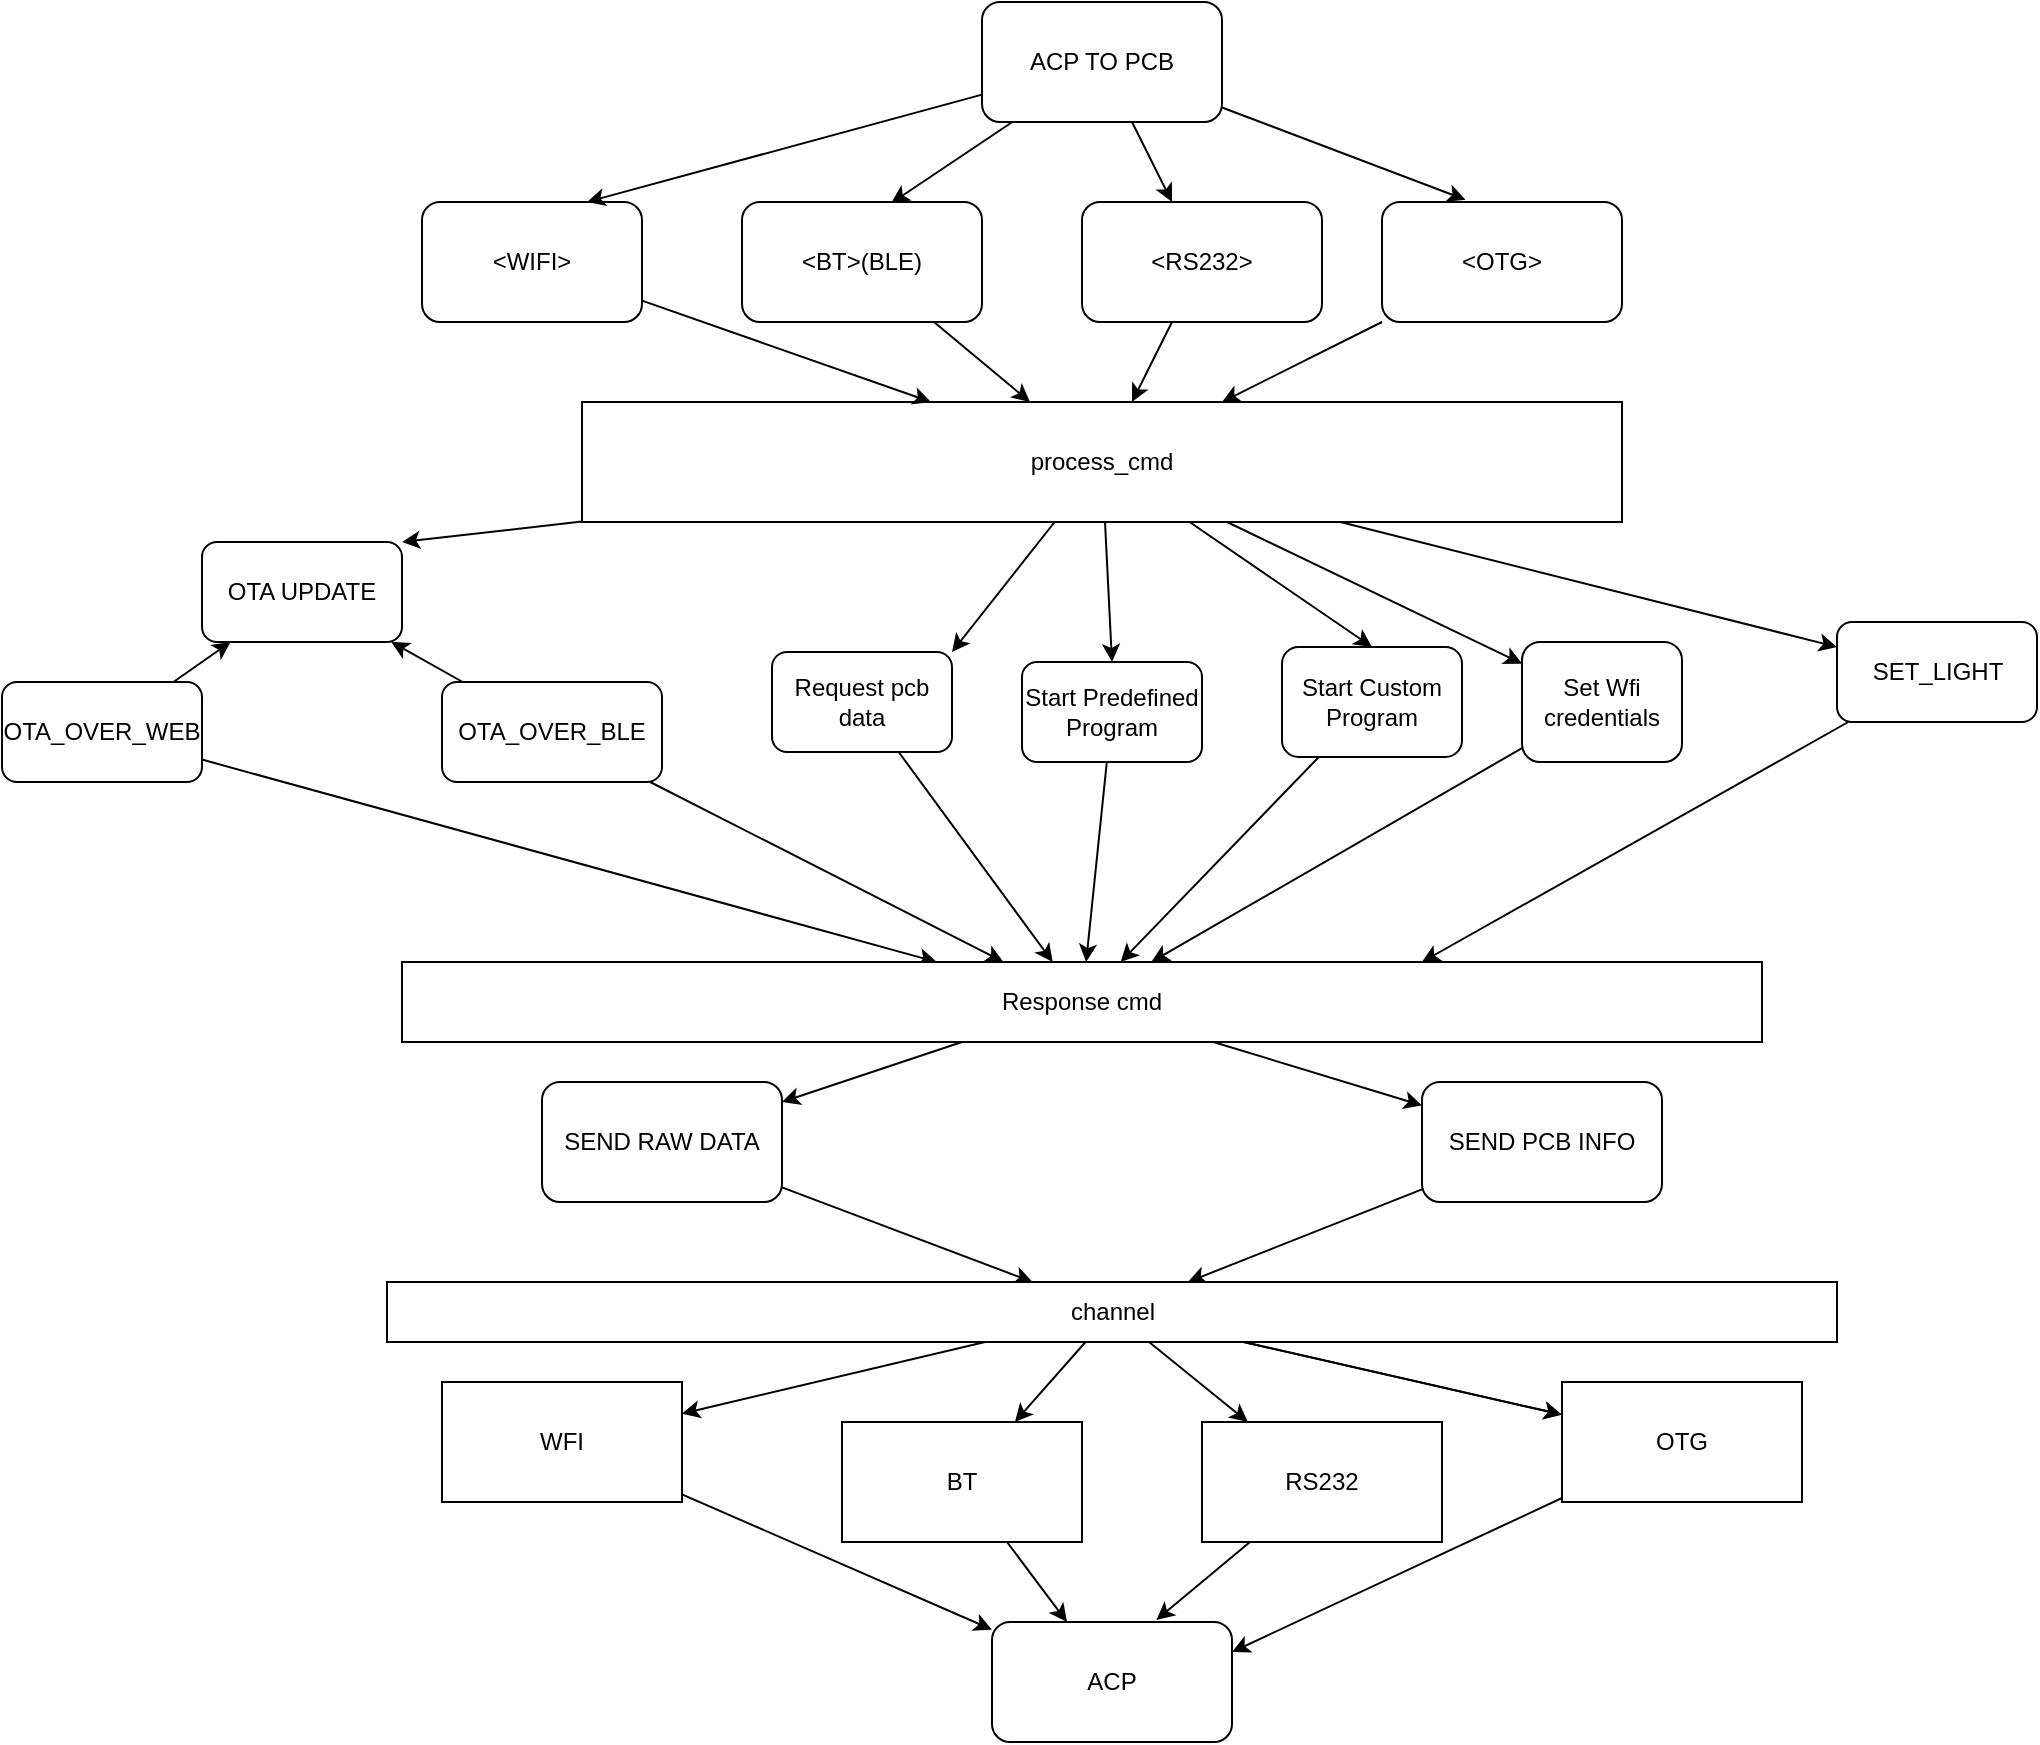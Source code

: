 <mxfile>
    <diagram id="0qEwRQ7jqRcD_BFhLyNf" name="Page-1">
        <mxGraphModel dx="3050" dy="1996" grid="1" gridSize="10" guides="1" tooltips="1" connect="1" arrows="1" fold="1" page="1" pageScale="1" pageWidth="850" pageHeight="1100" math="0" shadow="0">
            <root>
                <mxCell id="0"/>
                <mxCell id="1" parent="0"/>
                <mxCell id="45" style="edgeStyle=none;html=1;entryX=1;entryY=0;entryDx=0;entryDy=0;" edge="1" parent="1" source="6" target="15">
                    <mxGeometry relative="1" as="geometry"/>
                </mxCell>
                <mxCell id="46" style="edgeStyle=none;html=1;entryX=1;entryY=0;entryDx=0;entryDy=0;" edge="1" parent="1" source="6" target="21">
                    <mxGeometry relative="1" as="geometry"/>
                </mxCell>
                <mxCell id="47" style="edgeStyle=none;html=1;entryX=0.5;entryY=0;entryDx=0;entryDy=0;" edge="1" parent="1" source="6" target="23">
                    <mxGeometry relative="1" as="geometry"/>
                </mxCell>
                <mxCell id="48" style="edgeStyle=none;html=1;entryX=0.5;entryY=0;entryDx=0;entryDy=0;" edge="1" parent="1" source="6" target="25">
                    <mxGeometry relative="1" as="geometry"/>
                </mxCell>
                <mxCell id="49" style="edgeStyle=none;html=1;" edge="1" parent="1" source="6" target="28">
                    <mxGeometry relative="1" as="geometry"/>
                </mxCell>
                <mxCell id="50" style="edgeStyle=none;html=1;entryX=0;entryY=0.25;entryDx=0;entryDy=0;" edge="1" parent="1" source="6" target="30">
                    <mxGeometry relative="1" as="geometry"/>
                </mxCell>
                <mxCell id="6" value="process_cmd" style="rounded=0;whiteSpace=wrap;html=1;" vertex="1" parent="1">
                    <mxGeometry x="100" y="170" width="520" height="60" as="geometry"/>
                </mxCell>
                <mxCell id="8" value="" style="edgeStyle=none;html=1;" edge="1" parent="1" source="7" target="6">
                    <mxGeometry relative="1" as="geometry"/>
                </mxCell>
                <mxCell id="7" value="&amp;lt;WIFI&amp;gt;" style="rounded=1;whiteSpace=wrap;html=1;" vertex="1" parent="1">
                    <mxGeometry x="20" y="70" width="110" height="60" as="geometry"/>
                </mxCell>
                <mxCell id="10" value="" style="edgeStyle=none;html=1;" edge="1" parent="1" source="9" target="6">
                    <mxGeometry relative="1" as="geometry"/>
                </mxCell>
                <mxCell id="9" value="&amp;lt;BT&amp;gt;(BLE)" style="rounded=1;whiteSpace=wrap;html=1;" vertex="1" parent="1">
                    <mxGeometry x="180" y="70" width="120" height="60" as="geometry"/>
                </mxCell>
                <mxCell id="12" value="" style="edgeStyle=none;html=1;" edge="1" parent="1" source="11" target="6">
                    <mxGeometry relative="1" as="geometry"/>
                </mxCell>
                <mxCell id="11" value="&amp;lt;RS232&amp;gt;" style="rounded=1;whiteSpace=wrap;html=1;" vertex="1" parent="1">
                    <mxGeometry x="350" y="70" width="120" height="60" as="geometry"/>
                </mxCell>
                <mxCell id="14" value="" style="edgeStyle=none;html=1;" edge="1" parent="1" source="13" target="6">
                    <mxGeometry relative="1" as="geometry"/>
                </mxCell>
                <mxCell id="13" value="&amp;lt;OTG&amp;gt;" style="rounded=1;whiteSpace=wrap;html=1;" vertex="1" parent="1">
                    <mxGeometry x="500" y="70" width="120" height="60" as="geometry"/>
                </mxCell>
                <mxCell id="15" value="OTA UPDATE" style="rounded=1;whiteSpace=wrap;html=1;" vertex="1" parent="1">
                    <mxGeometry x="-90" y="240" width="100" height="50" as="geometry"/>
                </mxCell>
                <mxCell id="20" value="" style="edgeStyle=none;html=1;" edge="1" parent="1" source="17" target="15">
                    <mxGeometry relative="1" as="geometry"/>
                </mxCell>
                <mxCell id="33" value="" style="edgeStyle=none;html=1;" edge="1" parent="1" source="17" target="32">
                    <mxGeometry relative="1" as="geometry"/>
                </mxCell>
                <mxCell id="17" value="OTA_OVER_WEB" style="rounded=1;whiteSpace=wrap;html=1;" vertex="1" parent="1">
                    <mxGeometry x="-190" y="310" width="100" height="50" as="geometry"/>
                </mxCell>
                <mxCell id="19" value="" style="edgeStyle=none;html=1;" edge="1" parent="1" source="18" target="15">
                    <mxGeometry relative="1" as="geometry"/>
                </mxCell>
                <mxCell id="34" value="" style="edgeStyle=none;html=1;" edge="1" parent="1" source="18" target="32">
                    <mxGeometry relative="1" as="geometry"/>
                </mxCell>
                <mxCell id="18" value="OTA_OVER_BLE" style="rounded=1;whiteSpace=wrap;html=1;" vertex="1" parent="1">
                    <mxGeometry x="30" y="310" width="110" height="50" as="geometry"/>
                </mxCell>
                <mxCell id="40" style="edgeStyle=none;html=1;" edge="1" parent="1" source="21" target="32">
                    <mxGeometry relative="1" as="geometry"/>
                </mxCell>
                <mxCell id="21" value="Request pcb data" style="rounded=1;whiteSpace=wrap;html=1;" vertex="1" parent="1">
                    <mxGeometry x="195" y="295" width="90" height="50" as="geometry"/>
                </mxCell>
                <mxCell id="35" value="" style="edgeStyle=none;html=1;" edge="1" parent="1" source="23" target="32">
                    <mxGeometry relative="1" as="geometry"/>
                </mxCell>
                <mxCell id="23" value="Start Predefined Program" style="rounded=1;whiteSpace=wrap;html=1;" vertex="1" parent="1">
                    <mxGeometry x="320" y="300" width="90" height="50" as="geometry"/>
                </mxCell>
                <mxCell id="36" value="" style="edgeStyle=none;html=1;" edge="1" parent="1" source="25" target="32">
                    <mxGeometry relative="1" as="geometry"/>
                </mxCell>
                <mxCell id="25" value="Start Custom Program" style="rounded=1;whiteSpace=wrap;html=1;" vertex="1" parent="1">
                    <mxGeometry x="450" y="292.5" width="90" height="55" as="geometry"/>
                </mxCell>
                <mxCell id="37" value="" style="edgeStyle=none;html=1;" edge="1" parent="1" source="28" target="32">
                    <mxGeometry relative="1" as="geometry"/>
                </mxCell>
                <mxCell id="28" value="Set Wfi credentials" style="rounded=1;whiteSpace=wrap;html=1;" vertex="1" parent="1">
                    <mxGeometry x="570" y="290" width="80" height="60" as="geometry"/>
                </mxCell>
                <mxCell id="38" style="edgeStyle=none;html=1;entryX=0.75;entryY=0;entryDx=0;entryDy=0;" edge="1" parent="1" source="30" target="32">
                    <mxGeometry relative="1" as="geometry"/>
                </mxCell>
                <mxCell id="30" value="SET_LIGHT" style="rounded=1;whiteSpace=wrap;html=1;" vertex="1" parent="1">
                    <mxGeometry x="727.5" y="280" width="100" height="50" as="geometry"/>
                </mxCell>
                <mxCell id="44" style="edgeStyle=none;html=1;" edge="1" parent="1" source="32">
                    <mxGeometry relative="1" as="geometry">
                        <mxPoint x="200" y="520" as="targetPoint"/>
                    </mxGeometry>
                </mxCell>
                <mxCell id="53" value="" style="edgeStyle=none;html=1;" edge="1" parent="1" source="32" target="52">
                    <mxGeometry relative="1" as="geometry"/>
                </mxCell>
                <mxCell id="32" value="Response cmd" style="rounded=0;whiteSpace=wrap;html=1;" vertex="1" parent="1">
                    <mxGeometry x="10" y="450" width="680" height="40" as="geometry"/>
                </mxCell>
                <mxCell id="71" style="edgeStyle=none;html=1;" edge="1" parent="1" source="51" target="56">
                    <mxGeometry relative="1" as="geometry"/>
                </mxCell>
                <mxCell id="51" value="SEND RAW DATA" style="rounded=1;whiteSpace=wrap;html=1;" vertex="1" parent="1">
                    <mxGeometry x="80" y="510" width="120" height="60" as="geometry"/>
                </mxCell>
                <mxCell id="72" style="edgeStyle=none;html=1;" edge="1" parent="1" source="52" target="56">
                    <mxGeometry relative="1" as="geometry"/>
                </mxCell>
                <mxCell id="52" value="SEND PCB INFO" style="rounded=1;whiteSpace=wrap;html=1;" vertex="1" parent="1">
                    <mxGeometry x="520" y="510" width="120" height="60" as="geometry"/>
                </mxCell>
                <mxCell id="58" value="" style="edgeStyle=none;html=1;" edge="1" parent="1" source="56" target="57">
                    <mxGeometry relative="1" as="geometry"/>
                </mxCell>
                <mxCell id="60" value="" style="edgeStyle=none;html=1;" edge="1" parent="1" source="56" target="59">
                    <mxGeometry relative="1" as="geometry"/>
                </mxCell>
                <mxCell id="61" value="" style="edgeStyle=none;html=1;" edge="1" parent="1" source="56" target="59">
                    <mxGeometry relative="1" as="geometry"/>
                </mxCell>
                <mxCell id="63" value="" style="edgeStyle=none;html=1;" edge="1" parent="1" source="56" target="62">
                    <mxGeometry relative="1" as="geometry"/>
                </mxCell>
                <mxCell id="64" style="edgeStyle=none;html=1;" edge="1" parent="1" source="56" target="65">
                    <mxGeometry relative="1" as="geometry">
                        <mxPoint x="430" y="680" as="targetPoint"/>
                    </mxGeometry>
                </mxCell>
                <mxCell id="56" value="channel" style="rounded=0;whiteSpace=wrap;html=1;" vertex="1" parent="1">
                    <mxGeometry x="2.5" y="610" width="725" height="30" as="geometry"/>
                </mxCell>
                <mxCell id="67" style="edgeStyle=none;html=1;" edge="1" parent="1" source="57" target="66">
                    <mxGeometry relative="1" as="geometry"/>
                </mxCell>
                <mxCell id="57" value="WFI" style="whiteSpace=wrap;html=1;rounded=0;" vertex="1" parent="1">
                    <mxGeometry x="30" y="660" width="120" height="60" as="geometry"/>
                </mxCell>
                <mxCell id="70" style="edgeStyle=none;html=1;entryX=1;entryY=0.25;entryDx=0;entryDy=0;" edge="1" parent="1" source="59" target="66">
                    <mxGeometry relative="1" as="geometry"/>
                </mxCell>
                <mxCell id="59" value="OTG" style="whiteSpace=wrap;html=1;rounded=0;" vertex="1" parent="1">
                    <mxGeometry x="590" y="660" width="120" height="60" as="geometry"/>
                </mxCell>
                <mxCell id="68" style="edgeStyle=none;html=1;" edge="1" parent="1" source="62" target="66">
                    <mxGeometry relative="1" as="geometry"/>
                </mxCell>
                <mxCell id="62" value="BT" style="whiteSpace=wrap;html=1;rounded=0;" vertex="1" parent="1">
                    <mxGeometry x="230" y="680" width="120" height="60" as="geometry"/>
                </mxCell>
                <mxCell id="69" style="edgeStyle=none;html=1;entryX=0.685;entryY=-0.017;entryDx=0;entryDy=0;entryPerimeter=0;" edge="1" parent="1" source="65" target="66">
                    <mxGeometry relative="1" as="geometry"/>
                </mxCell>
                <mxCell id="65" value="RS232" style="rounded=0;whiteSpace=wrap;html=1;" vertex="1" parent="1">
                    <mxGeometry x="410" y="680" width="120" height="60" as="geometry"/>
                </mxCell>
                <mxCell id="66" value="ACP" style="rounded=1;whiteSpace=wrap;html=1;" vertex="1" parent="1">
                    <mxGeometry x="305" y="780" width="120" height="60" as="geometry"/>
                </mxCell>
                <mxCell id="77" style="edgeStyle=none;html=1;" edge="1" parent="1" source="76" target="11">
                    <mxGeometry relative="1" as="geometry"/>
                </mxCell>
                <mxCell id="78" style="edgeStyle=none;html=1;entryX=0.348;entryY=-0.019;entryDx=0;entryDy=0;entryPerimeter=0;" edge="1" parent="1" source="76" target="13">
                    <mxGeometry relative="1" as="geometry"/>
                </mxCell>
                <mxCell id="79" style="edgeStyle=none;html=1;entryX=0.622;entryY=0.009;entryDx=0;entryDy=0;entryPerimeter=0;" edge="1" parent="1" source="76" target="9">
                    <mxGeometry relative="1" as="geometry"/>
                </mxCell>
                <mxCell id="80" style="edgeStyle=none;html=1;entryX=0.75;entryY=0;entryDx=0;entryDy=0;" edge="1" parent="1" source="76" target="7">
                    <mxGeometry relative="1" as="geometry"/>
                </mxCell>
                <mxCell id="76" value="ACP TO PCB" style="rounded=1;whiteSpace=wrap;html=1;" vertex="1" parent="1">
                    <mxGeometry x="300" y="-30" width="120" height="60" as="geometry"/>
                </mxCell>
            </root>
        </mxGraphModel>
    </diagram>
</mxfile>